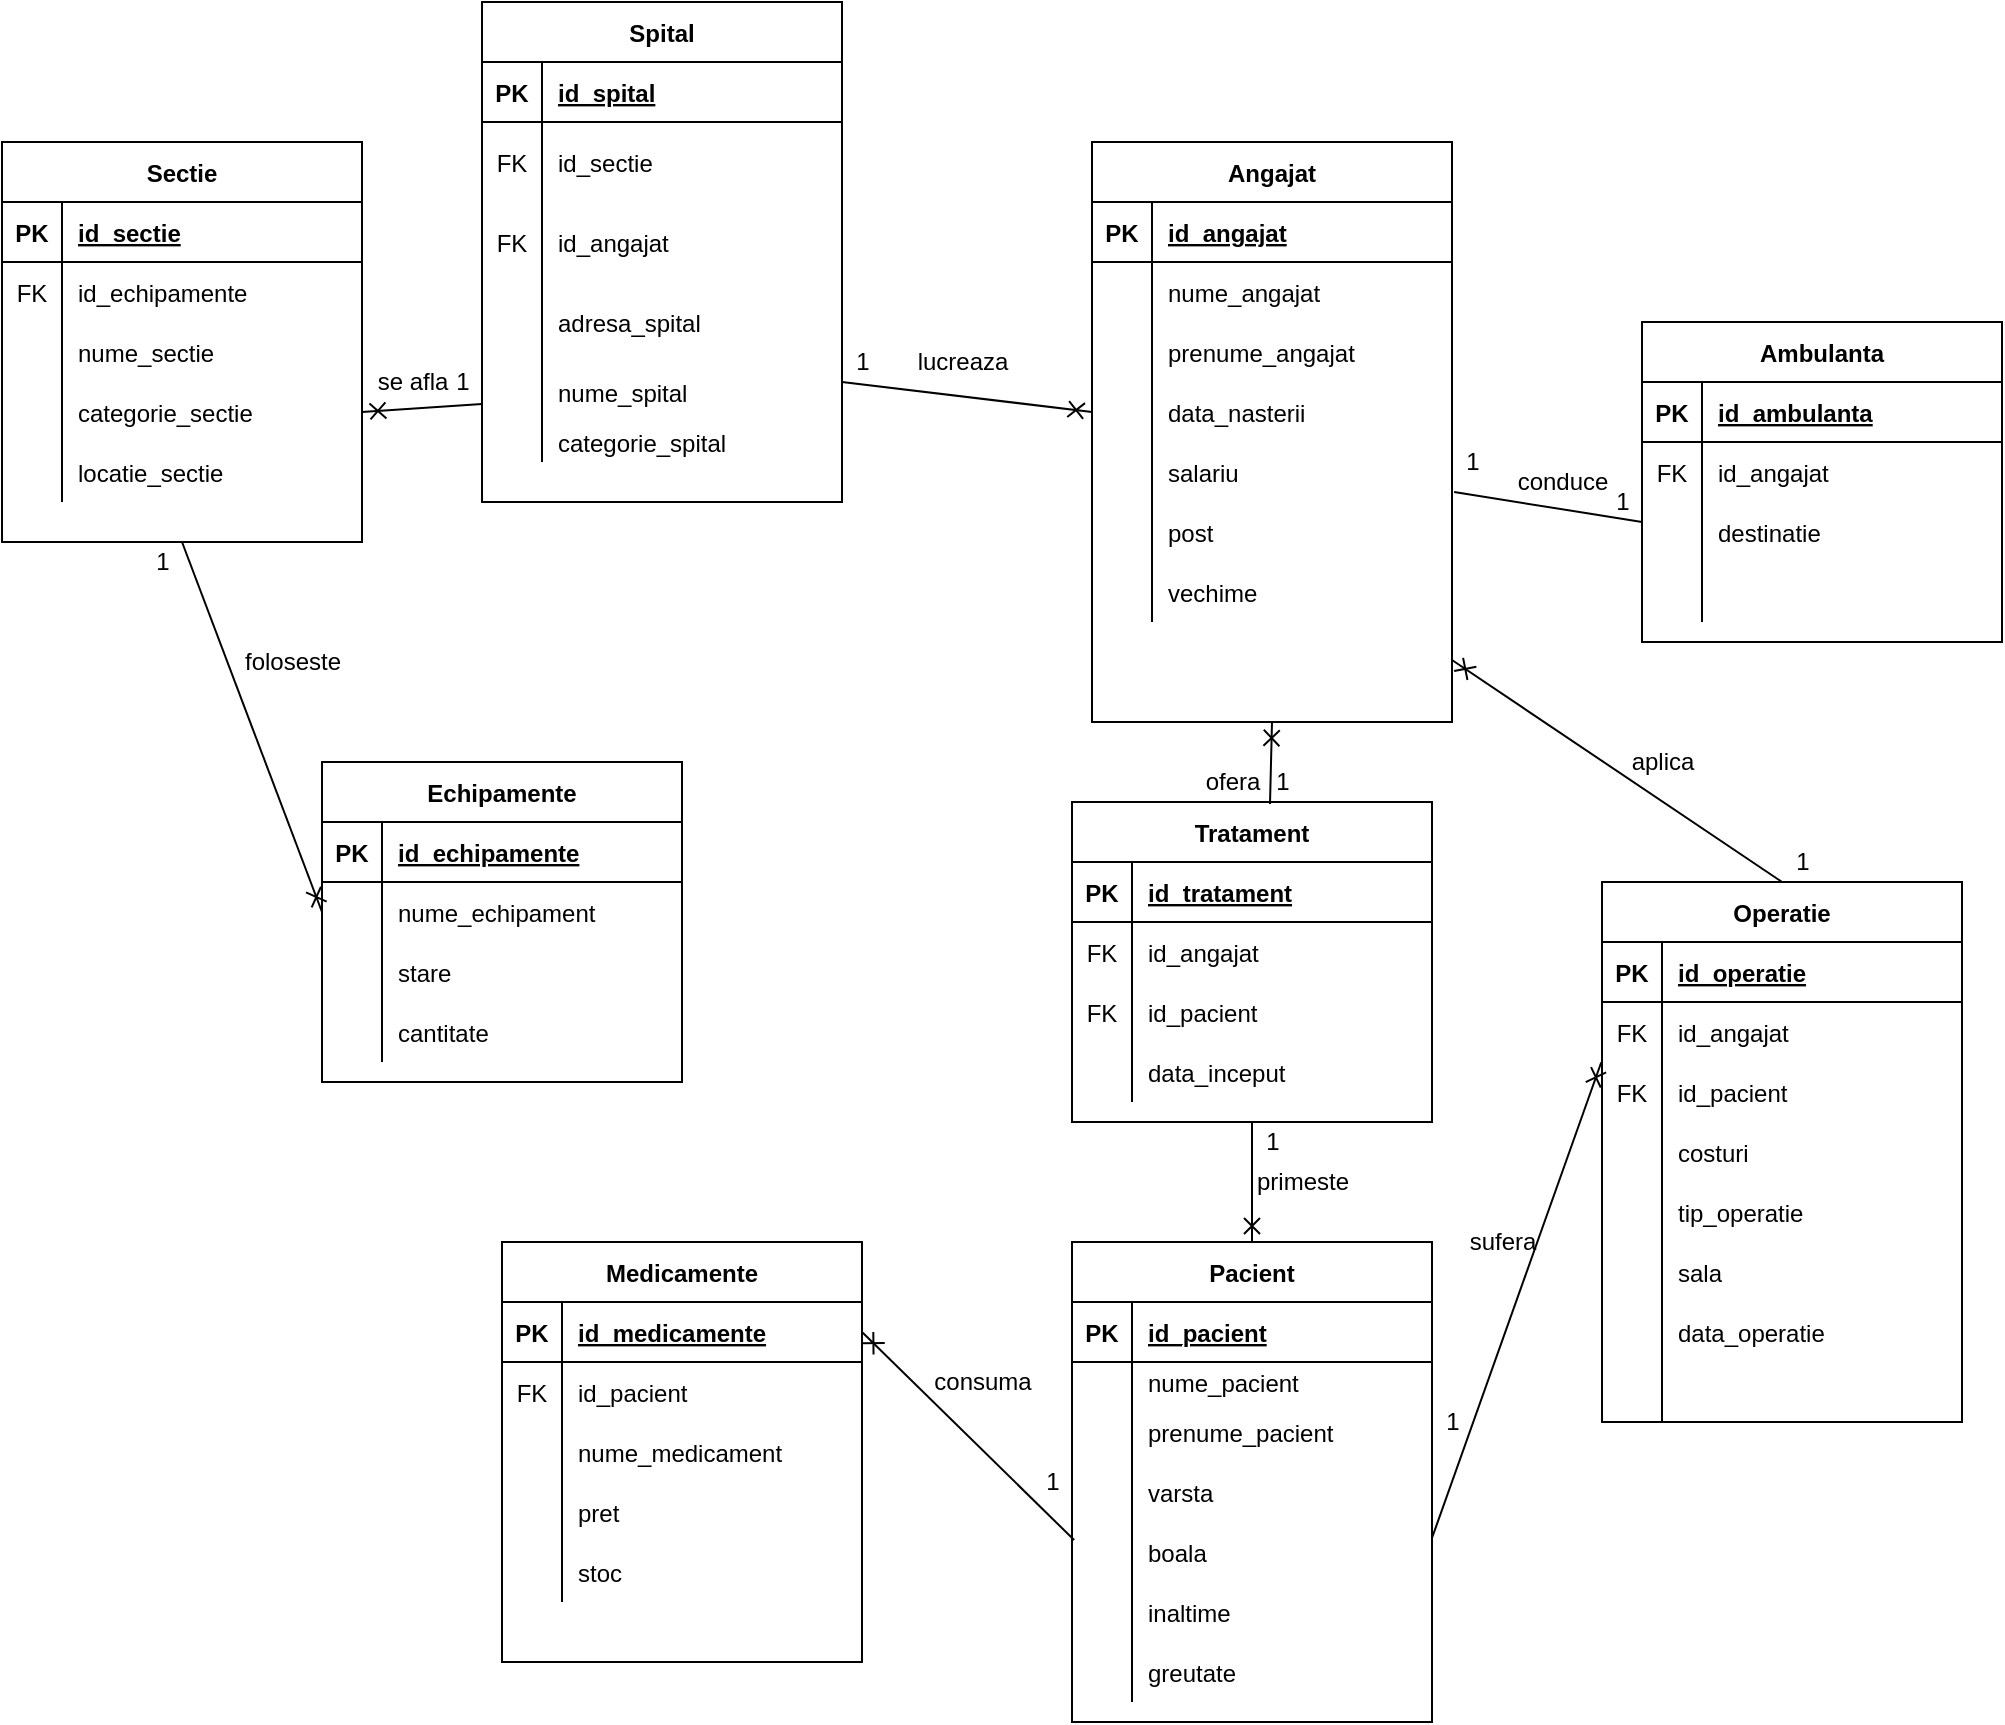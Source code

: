 <mxfile version="14.7.2" type="device"><diagram id="R2lEEEUBdFMjLlhIrx00" name="Page-1"><mxGraphModel dx="1108" dy="1824" grid="1" gridSize="10" guides="1" tooltips="1" connect="1" arrows="1" fold="1" page="1" pageScale="1" pageWidth="850" pageHeight="1100" math="0" shadow="0" extFonts="Permanent Marker^https://fonts.googleapis.com/css?family=Permanent+Marker"><root><mxCell id="0"/><mxCell id="1" parent="0"/><mxCell id="nSUg1nFWP2vBrKnxBpVW-1" value="Spital" style="shape=table;startSize=30;container=1;collapsible=1;childLayout=tableLayout;fixedRows=1;rowLines=0;fontStyle=1;align=center;resizeLast=1;" parent="1" vertex="1"><mxGeometry x="330" y="-40" width="180" height="250" as="geometry"/></mxCell><mxCell id="nSUg1nFWP2vBrKnxBpVW-2" value="" style="shape=partialRectangle;collapsible=0;dropTarget=0;pointerEvents=0;fillColor=none;top=0;left=0;bottom=1;right=0;points=[[0,0.5],[1,0.5]];portConstraint=eastwest;" parent="nSUg1nFWP2vBrKnxBpVW-1" vertex="1"><mxGeometry y="30" width="180" height="30" as="geometry"/></mxCell><mxCell id="nSUg1nFWP2vBrKnxBpVW-3" value="PK" style="shape=partialRectangle;connectable=0;fillColor=none;top=0;left=0;bottom=0;right=0;fontStyle=1;overflow=hidden;" parent="nSUg1nFWP2vBrKnxBpVW-2" vertex="1"><mxGeometry width="30" height="30" as="geometry"/></mxCell><mxCell id="nSUg1nFWP2vBrKnxBpVW-4" value="id_spital" style="shape=partialRectangle;connectable=0;fillColor=none;top=0;left=0;bottom=0;right=0;align=left;spacingLeft=6;fontStyle=5;overflow=hidden;" parent="nSUg1nFWP2vBrKnxBpVW-2" vertex="1"><mxGeometry x="30" width="150" height="30" as="geometry"/></mxCell><mxCell id="nSUg1nFWP2vBrKnxBpVW-5" value="" style="shape=partialRectangle;collapsible=0;dropTarget=0;pointerEvents=0;fillColor=none;top=0;left=0;bottom=0;right=0;points=[[0,0.5],[1,0.5]];portConstraint=eastwest;" parent="nSUg1nFWP2vBrKnxBpVW-1" vertex="1"><mxGeometry y="60" width="180" height="40" as="geometry"/></mxCell><mxCell id="nSUg1nFWP2vBrKnxBpVW-6" value="FK" style="shape=partialRectangle;connectable=0;fillColor=none;top=0;left=0;bottom=0;right=0;editable=1;overflow=hidden;" parent="nSUg1nFWP2vBrKnxBpVW-5" vertex="1"><mxGeometry width="30" height="40" as="geometry"/></mxCell><mxCell id="nSUg1nFWP2vBrKnxBpVW-7" value="id_sectie" style="shape=partialRectangle;connectable=0;fillColor=none;top=0;left=0;bottom=0;right=0;align=left;spacingLeft=6;overflow=hidden;" parent="nSUg1nFWP2vBrKnxBpVW-5" vertex="1"><mxGeometry x="30" width="150" height="40" as="geometry"/></mxCell><mxCell id="TEIBk8VK_OyZPt8eCeIy-17" value="" style="shape=partialRectangle;collapsible=0;dropTarget=0;pointerEvents=0;fillColor=none;top=0;left=0;bottom=0;right=0;points=[[0,0.5],[1,0.5]];portConstraint=eastwest;" vertex="1" parent="nSUg1nFWP2vBrKnxBpVW-1"><mxGeometry y="100" width="180" height="40" as="geometry"/></mxCell><mxCell id="TEIBk8VK_OyZPt8eCeIy-18" value="FK" style="shape=partialRectangle;connectable=0;fillColor=none;top=0;left=0;bottom=0;right=0;editable=1;overflow=hidden;" vertex="1" parent="TEIBk8VK_OyZPt8eCeIy-17"><mxGeometry width="30" height="40" as="geometry"/></mxCell><mxCell id="TEIBk8VK_OyZPt8eCeIy-19" value="id_angajat" style="shape=partialRectangle;connectable=0;fillColor=none;top=0;left=0;bottom=0;right=0;align=left;spacingLeft=6;overflow=hidden;" vertex="1" parent="TEIBk8VK_OyZPt8eCeIy-17"><mxGeometry x="30" width="150" height="40" as="geometry"/></mxCell><mxCell id="TEIBk8VK_OyZPt8eCeIy-14" value="" style="shape=partialRectangle;collapsible=0;dropTarget=0;pointerEvents=0;fillColor=none;top=0;left=0;bottom=0;right=0;points=[[0,0.5],[1,0.5]];portConstraint=eastwest;" vertex="1" parent="nSUg1nFWP2vBrKnxBpVW-1"><mxGeometry y="140" width="180" height="40" as="geometry"/></mxCell><mxCell id="TEIBk8VK_OyZPt8eCeIy-15" value="" style="shape=partialRectangle;connectable=0;fillColor=none;top=0;left=0;bottom=0;right=0;editable=1;overflow=hidden;" vertex="1" parent="TEIBk8VK_OyZPt8eCeIy-14"><mxGeometry width="30" height="40" as="geometry"/></mxCell><mxCell id="TEIBk8VK_OyZPt8eCeIy-16" value="adresa_spital" style="shape=partialRectangle;connectable=0;fillColor=none;top=0;left=0;bottom=0;right=0;align=left;spacingLeft=6;overflow=hidden;" vertex="1" parent="TEIBk8VK_OyZPt8eCeIy-14"><mxGeometry x="30" width="150" height="40" as="geometry"/></mxCell><mxCell id="nSUg1nFWP2vBrKnxBpVW-8" value="" style="shape=partialRectangle;collapsible=0;dropTarget=0;pointerEvents=0;fillColor=none;top=0;left=0;bottom=0;right=0;points=[[0,0.5],[1,0.5]];portConstraint=eastwest;" parent="nSUg1nFWP2vBrKnxBpVW-1" vertex="1"><mxGeometry y="180" width="180" height="30" as="geometry"/></mxCell><mxCell id="nSUg1nFWP2vBrKnxBpVW-9" value="" style="shape=partialRectangle;connectable=0;fillColor=none;top=0;left=0;bottom=0;right=0;editable=1;overflow=hidden;" parent="nSUg1nFWP2vBrKnxBpVW-8" vertex="1"><mxGeometry width="30" height="30" as="geometry"/></mxCell><mxCell id="nSUg1nFWP2vBrKnxBpVW-10" value="nume_spital" style="shape=partialRectangle;connectable=0;fillColor=none;top=0;left=0;bottom=0;right=0;align=left;spacingLeft=6;overflow=hidden;" parent="nSUg1nFWP2vBrKnxBpVW-8" vertex="1"><mxGeometry x="30" width="150" height="30" as="geometry"/></mxCell><mxCell id="nSUg1nFWP2vBrKnxBpVW-11" value="" style="shape=partialRectangle;collapsible=0;dropTarget=0;pointerEvents=0;fillColor=none;top=0;left=0;bottom=0;right=0;points=[[0,0.5],[1,0.5]];portConstraint=eastwest;" parent="nSUg1nFWP2vBrKnxBpVW-1" vertex="1"><mxGeometry y="210" width="180" height="20" as="geometry"/></mxCell><mxCell id="nSUg1nFWP2vBrKnxBpVW-12" value="" style="shape=partialRectangle;connectable=0;fillColor=none;top=0;left=0;bottom=0;right=0;editable=1;overflow=hidden;" parent="nSUg1nFWP2vBrKnxBpVW-11" vertex="1"><mxGeometry width="30" height="20" as="geometry"/></mxCell><mxCell id="nSUg1nFWP2vBrKnxBpVW-13" value="categorie_spital" style="shape=partialRectangle;connectable=0;fillColor=none;top=0;left=0;bottom=0;right=0;align=left;spacingLeft=6;overflow=hidden;" parent="nSUg1nFWP2vBrKnxBpVW-11" vertex="1"><mxGeometry x="30" width="150" height="20" as="geometry"/></mxCell><mxCell id="nSUg1nFWP2vBrKnxBpVW-27" value="Angajat" style="shape=table;startSize=30;container=1;collapsible=1;childLayout=tableLayout;fixedRows=1;rowLines=0;fontStyle=1;align=center;resizeLast=1;" parent="1" vertex="1"><mxGeometry x="635" y="30" width="180" height="290" as="geometry"/></mxCell><mxCell id="nSUg1nFWP2vBrKnxBpVW-28" value="" style="shape=partialRectangle;collapsible=0;dropTarget=0;pointerEvents=0;fillColor=none;top=0;left=0;bottom=1;right=0;points=[[0,0.5],[1,0.5]];portConstraint=eastwest;" parent="nSUg1nFWP2vBrKnxBpVW-27" vertex="1"><mxGeometry y="30" width="180" height="30" as="geometry"/></mxCell><mxCell id="nSUg1nFWP2vBrKnxBpVW-29" value="PK" style="shape=partialRectangle;connectable=0;fillColor=none;top=0;left=0;bottom=0;right=0;fontStyle=1;overflow=hidden;" parent="nSUg1nFWP2vBrKnxBpVW-28" vertex="1"><mxGeometry width="30" height="30" as="geometry"/></mxCell><mxCell id="nSUg1nFWP2vBrKnxBpVW-30" value="id_angajat" style="shape=partialRectangle;connectable=0;fillColor=none;top=0;left=0;bottom=0;right=0;align=left;spacingLeft=6;fontStyle=5;overflow=hidden;" parent="nSUg1nFWP2vBrKnxBpVW-28" vertex="1"><mxGeometry x="30" width="150" height="30" as="geometry"/></mxCell><mxCell id="nSUg1nFWP2vBrKnxBpVW-31" value="" style="shape=partialRectangle;collapsible=0;dropTarget=0;pointerEvents=0;fillColor=none;top=0;left=0;bottom=0;right=0;points=[[0,0.5],[1,0.5]];portConstraint=eastwest;" parent="nSUg1nFWP2vBrKnxBpVW-27" vertex="1"><mxGeometry y="60" width="180" height="30" as="geometry"/></mxCell><mxCell id="nSUg1nFWP2vBrKnxBpVW-32" value="" style="shape=partialRectangle;connectable=0;fillColor=none;top=0;left=0;bottom=0;right=0;editable=1;overflow=hidden;" parent="nSUg1nFWP2vBrKnxBpVW-31" vertex="1"><mxGeometry width="30" height="30" as="geometry"/></mxCell><mxCell id="nSUg1nFWP2vBrKnxBpVW-33" value="nume_angajat" style="shape=partialRectangle;connectable=0;fillColor=none;top=0;left=0;bottom=0;right=0;align=left;spacingLeft=6;overflow=hidden;" parent="nSUg1nFWP2vBrKnxBpVW-31" vertex="1"><mxGeometry x="30" width="150" height="30" as="geometry"/></mxCell><mxCell id="nSUg1nFWP2vBrKnxBpVW-34" value="" style="shape=partialRectangle;collapsible=0;dropTarget=0;pointerEvents=0;fillColor=none;top=0;left=0;bottom=0;right=0;points=[[0,0.5],[1,0.5]];portConstraint=eastwest;" parent="nSUg1nFWP2vBrKnxBpVW-27" vertex="1"><mxGeometry y="90" width="180" height="30" as="geometry"/></mxCell><mxCell id="nSUg1nFWP2vBrKnxBpVW-35" value="" style="shape=partialRectangle;connectable=0;fillColor=none;top=0;left=0;bottom=0;right=0;editable=1;overflow=hidden;" parent="nSUg1nFWP2vBrKnxBpVW-34" vertex="1"><mxGeometry width="30" height="30" as="geometry"/></mxCell><mxCell id="nSUg1nFWP2vBrKnxBpVW-36" value="prenume_angajat" style="shape=partialRectangle;connectable=0;fillColor=none;top=0;left=0;bottom=0;right=0;align=left;spacingLeft=6;overflow=hidden;" parent="nSUg1nFWP2vBrKnxBpVW-34" vertex="1"><mxGeometry x="30" width="150" height="30" as="geometry"/></mxCell><mxCell id="nSUg1nFWP2vBrKnxBpVW-37" value="" style="shape=partialRectangle;collapsible=0;dropTarget=0;pointerEvents=0;fillColor=none;top=0;left=0;bottom=0;right=0;points=[[0,0.5],[1,0.5]];portConstraint=eastwest;" parent="nSUg1nFWP2vBrKnxBpVW-27" vertex="1"><mxGeometry y="120" width="180" height="30" as="geometry"/></mxCell><mxCell id="nSUg1nFWP2vBrKnxBpVW-38" value="" style="shape=partialRectangle;connectable=0;fillColor=none;top=0;left=0;bottom=0;right=0;editable=1;overflow=hidden;" parent="nSUg1nFWP2vBrKnxBpVW-37" vertex="1"><mxGeometry width="30" height="30" as="geometry"/></mxCell><mxCell id="nSUg1nFWP2vBrKnxBpVW-39" value="data_nasterii" style="shape=partialRectangle;connectable=0;fillColor=none;top=0;left=0;bottom=0;right=0;align=left;spacingLeft=6;overflow=hidden;" parent="nSUg1nFWP2vBrKnxBpVW-37" vertex="1"><mxGeometry x="30" width="150" height="30" as="geometry"/></mxCell><mxCell id="nSUg1nFWP2vBrKnxBpVW-96" value="" style="shape=partialRectangle;collapsible=0;dropTarget=0;pointerEvents=0;fillColor=none;top=0;left=0;bottom=0;right=0;points=[[0,0.5],[1,0.5]];portConstraint=eastwest;" parent="nSUg1nFWP2vBrKnxBpVW-27" vertex="1"><mxGeometry y="150" width="180" height="30" as="geometry"/></mxCell><mxCell id="nSUg1nFWP2vBrKnxBpVW-97" value="" style="shape=partialRectangle;connectable=0;fillColor=none;top=0;left=0;bottom=0;right=0;editable=1;overflow=hidden;" parent="nSUg1nFWP2vBrKnxBpVW-96" vertex="1"><mxGeometry width="30" height="30" as="geometry"/></mxCell><mxCell id="nSUg1nFWP2vBrKnxBpVW-98" value="salariu" style="shape=partialRectangle;connectable=0;fillColor=none;top=0;left=0;bottom=0;right=0;align=left;spacingLeft=6;overflow=hidden;" parent="nSUg1nFWP2vBrKnxBpVW-96" vertex="1"><mxGeometry x="30" width="150" height="30" as="geometry"/></mxCell><mxCell id="nSUg1nFWP2vBrKnxBpVW-115" value="" style="shape=partialRectangle;collapsible=0;dropTarget=0;pointerEvents=0;fillColor=none;top=0;left=0;bottom=0;right=0;points=[[0,0.5],[1,0.5]];portConstraint=eastwest;" parent="nSUg1nFWP2vBrKnxBpVW-27" vertex="1"><mxGeometry y="180" width="180" height="30" as="geometry"/></mxCell><mxCell id="nSUg1nFWP2vBrKnxBpVW-116" value="" style="shape=partialRectangle;connectable=0;fillColor=none;top=0;left=0;bottom=0;right=0;editable=1;overflow=hidden;" parent="nSUg1nFWP2vBrKnxBpVW-115" vertex="1"><mxGeometry width="30" height="30" as="geometry"/></mxCell><mxCell id="nSUg1nFWP2vBrKnxBpVW-117" value="post" style="shape=partialRectangle;connectable=0;fillColor=none;top=0;left=0;bottom=0;right=0;align=left;spacingLeft=6;overflow=hidden;" parent="nSUg1nFWP2vBrKnxBpVW-115" vertex="1"><mxGeometry x="30" width="150" height="30" as="geometry"/></mxCell><mxCell id="-hgMSXy33TY49PLQUury-1" value="" style="shape=partialRectangle;collapsible=0;dropTarget=0;pointerEvents=0;fillColor=none;top=0;left=0;bottom=0;right=0;points=[[0,0.5],[1,0.5]];portConstraint=eastwest;" parent="nSUg1nFWP2vBrKnxBpVW-27" vertex="1"><mxGeometry y="210" width="180" height="30" as="geometry"/></mxCell><mxCell id="-hgMSXy33TY49PLQUury-2" value="" style="shape=partialRectangle;connectable=0;fillColor=none;top=0;left=0;bottom=0;right=0;editable=1;overflow=hidden;" parent="-hgMSXy33TY49PLQUury-1" vertex="1"><mxGeometry width="30" height="30" as="geometry"/></mxCell><mxCell id="-hgMSXy33TY49PLQUury-3" value="vechime" style="shape=partialRectangle;connectable=0;fillColor=none;top=0;left=0;bottom=0;right=0;align=left;spacingLeft=6;overflow=hidden;" parent="-hgMSXy33TY49PLQUury-1" vertex="1"><mxGeometry x="30" width="150" height="30" as="geometry"/></mxCell><mxCell id="nSUg1nFWP2vBrKnxBpVW-40" value="Pacient" style="shape=table;startSize=30;container=1;collapsible=1;childLayout=tableLayout;fixedRows=1;rowLines=0;fontStyle=1;align=center;resizeLast=1;" parent="1" vertex="1"><mxGeometry x="625" y="580" width="180" height="240" as="geometry"/></mxCell><mxCell id="nSUg1nFWP2vBrKnxBpVW-41" value="" style="shape=partialRectangle;collapsible=0;dropTarget=0;pointerEvents=0;fillColor=none;top=0;left=0;bottom=1;right=0;points=[[0,0.5],[1,0.5]];portConstraint=eastwest;" parent="nSUg1nFWP2vBrKnxBpVW-40" vertex="1"><mxGeometry y="30" width="180" height="30" as="geometry"/></mxCell><mxCell id="nSUg1nFWP2vBrKnxBpVW-42" value="PK" style="shape=partialRectangle;connectable=0;fillColor=none;top=0;left=0;bottom=0;right=0;fontStyle=1;overflow=hidden;" parent="nSUg1nFWP2vBrKnxBpVW-41" vertex="1"><mxGeometry width="30" height="30" as="geometry"/></mxCell><mxCell id="nSUg1nFWP2vBrKnxBpVW-43" value="id_pacient" style="shape=partialRectangle;connectable=0;fillColor=none;top=0;left=0;bottom=0;right=0;align=left;spacingLeft=6;fontStyle=5;overflow=hidden;" parent="nSUg1nFWP2vBrKnxBpVW-41" vertex="1"><mxGeometry x="30" width="150" height="30" as="geometry"/></mxCell><mxCell id="nSUg1nFWP2vBrKnxBpVW-44" value="" style="shape=partialRectangle;collapsible=0;dropTarget=0;pointerEvents=0;fillColor=none;top=0;left=0;bottom=0;right=0;points=[[0,0.5],[1,0.5]];portConstraint=eastwest;" parent="nSUg1nFWP2vBrKnxBpVW-40" vertex="1"><mxGeometry y="60" width="180" height="20" as="geometry"/></mxCell><mxCell id="nSUg1nFWP2vBrKnxBpVW-45" value="" style="shape=partialRectangle;connectable=0;fillColor=none;top=0;left=0;bottom=0;right=0;editable=1;overflow=hidden;" parent="nSUg1nFWP2vBrKnxBpVW-44" vertex="1"><mxGeometry width="30" height="20" as="geometry"/></mxCell><mxCell id="nSUg1nFWP2vBrKnxBpVW-46" value="nume_pacient" style="shape=partialRectangle;connectable=0;fillColor=none;top=0;left=0;bottom=0;right=0;align=left;spacingLeft=6;overflow=hidden;" parent="nSUg1nFWP2vBrKnxBpVW-44" vertex="1"><mxGeometry x="30" width="150" height="20" as="geometry"/></mxCell><mxCell id="nSUg1nFWP2vBrKnxBpVW-47" value="" style="shape=partialRectangle;collapsible=0;dropTarget=0;pointerEvents=0;fillColor=none;top=0;left=0;bottom=0;right=0;points=[[0,0.5],[1,0.5]];portConstraint=eastwest;" parent="nSUg1nFWP2vBrKnxBpVW-40" vertex="1"><mxGeometry y="80" width="180" height="30" as="geometry"/></mxCell><mxCell id="nSUg1nFWP2vBrKnxBpVW-48" value="" style="shape=partialRectangle;connectable=0;fillColor=none;top=0;left=0;bottom=0;right=0;editable=1;overflow=hidden;" parent="nSUg1nFWP2vBrKnxBpVW-47" vertex="1"><mxGeometry width="30" height="30" as="geometry"/></mxCell><mxCell id="nSUg1nFWP2vBrKnxBpVW-49" value="prenume_pacient" style="shape=partialRectangle;connectable=0;fillColor=none;top=0;left=0;bottom=0;right=0;align=left;spacingLeft=6;overflow=hidden;" parent="nSUg1nFWP2vBrKnxBpVW-47" vertex="1"><mxGeometry x="30" width="150" height="30" as="geometry"/></mxCell><mxCell id="nSUg1nFWP2vBrKnxBpVW-50" value="" style="shape=partialRectangle;collapsible=0;dropTarget=0;pointerEvents=0;fillColor=none;top=0;left=0;bottom=0;right=0;points=[[0,0.5],[1,0.5]];portConstraint=eastwest;" parent="nSUg1nFWP2vBrKnxBpVW-40" vertex="1"><mxGeometry y="110" width="180" height="30" as="geometry"/></mxCell><mxCell id="nSUg1nFWP2vBrKnxBpVW-51" value="" style="shape=partialRectangle;connectable=0;fillColor=none;top=0;left=0;bottom=0;right=0;editable=1;overflow=hidden;" parent="nSUg1nFWP2vBrKnxBpVW-50" vertex="1"><mxGeometry width="30" height="30" as="geometry"/></mxCell><mxCell id="nSUg1nFWP2vBrKnxBpVW-52" value="varsta" style="shape=partialRectangle;connectable=0;fillColor=none;top=0;left=0;bottom=0;right=0;align=left;spacingLeft=6;overflow=hidden;" parent="nSUg1nFWP2vBrKnxBpVW-50" vertex="1"><mxGeometry x="30" width="150" height="30" as="geometry"/></mxCell><mxCell id="nSUg1nFWP2vBrKnxBpVW-99" value="" style="shape=partialRectangle;collapsible=0;dropTarget=0;pointerEvents=0;fillColor=none;top=0;left=0;bottom=0;right=0;points=[[0,0.5],[1,0.5]];portConstraint=eastwest;" parent="nSUg1nFWP2vBrKnxBpVW-40" vertex="1"><mxGeometry y="140" width="180" height="30" as="geometry"/></mxCell><mxCell id="nSUg1nFWP2vBrKnxBpVW-100" value="" style="shape=partialRectangle;connectable=0;fillColor=none;top=0;left=0;bottom=0;right=0;editable=1;overflow=hidden;" parent="nSUg1nFWP2vBrKnxBpVW-99" vertex="1"><mxGeometry width="30" height="30" as="geometry"/></mxCell><mxCell id="nSUg1nFWP2vBrKnxBpVW-101" value="boala" style="shape=partialRectangle;connectable=0;fillColor=none;top=0;left=0;bottom=0;right=0;align=left;spacingLeft=6;overflow=hidden;" parent="nSUg1nFWP2vBrKnxBpVW-99" vertex="1"><mxGeometry x="30" width="150" height="30" as="geometry"/></mxCell><mxCell id="nSUg1nFWP2vBrKnxBpVW-118" value="" style="shape=partialRectangle;collapsible=0;dropTarget=0;pointerEvents=0;fillColor=none;top=0;left=0;bottom=0;right=0;points=[[0,0.5],[1,0.5]];portConstraint=eastwest;" parent="nSUg1nFWP2vBrKnxBpVW-40" vertex="1"><mxGeometry y="170" width="180" height="30" as="geometry"/></mxCell><mxCell id="nSUg1nFWP2vBrKnxBpVW-119" value="" style="shape=partialRectangle;connectable=0;fillColor=none;top=0;left=0;bottom=0;right=0;editable=1;overflow=hidden;" parent="nSUg1nFWP2vBrKnxBpVW-118" vertex="1"><mxGeometry width="30" height="30" as="geometry"/></mxCell><mxCell id="nSUg1nFWP2vBrKnxBpVW-120" value="inaltime" style="shape=partialRectangle;connectable=0;fillColor=none;top=0;left=0;bottom=0;right=0;align=left;spacingLeft=6;overflow=hidden;" parent="nSUg1nFWP2vBrKnxBpVW-118" vertex="1"><mxGeometry x="30" width="150" height="30" as="geometry"/></mxCell><mxCell id="nSUg1nFWP2vBrKnxBpVW-121" value="" style="shape=partialRectangle;collapsible=0;dropTarget=0;pointerEvents=0;fillColor=none;top=0;left=0;bottom=0;right=0;points=[[0,0.5],[1,0.5]];portConstraint=eastwest;" parent="nSUg1nFWP2vBrKnxBpVW-40" vertex="1"><mxGeometry y="200" width="180" height="30" as="geometry"/></mxCell><mxCell id="nSUg1nFWP2vBrKnxBpVW-122" value="" style="shape=partialRectangle;connectable=0;fillColor=none;top=0;left=0;bottom=0;right=0;editable=1;overflow=hidden;" parent="nSUg1nFWP2vBrKnxBpVW-121" vertex="1"><mxGeometry width="30" height="30" as="geometry"/></mxCell><mxCell id="nSUg1nFWP2vBrKnxBpVW-123" value="greutate" style="shape=partialRectangle;connectable=0;fillColor=none;top=0;left=0;bottom=0;right=0;align=left;spacingLeft=6;overflow=hidden;" parent="nSUg1nFWP2vBrKnxBpVW-121" vertex="1"><mxGeometry x="30" width="150" height="30" as="geometry"/></mxCell><mxCell id="nSUg1nFWP2vBrKnxBpVW-79" value="Sectie" style="shape=table;startSize=30;container=1;collapsible=1;childLayout=tableLayout;fixedRows=1;rowLines=0;fontStyle=1;align=center;resizeLast=1;" parent="1" vertex="1"><mxGeometry x="90" y="30" width="180" height="200" as="geometry"/></mxCell><mxCell id="nSUg1nFWP2vBrKnxBpVW-80" value="" style="shape=partialRectangle;collapsible=0;dropTarget=0;pointerEvents=0;fillColor=none;top=0;left=0;bottom=1;right=0;points=[[0,0.5],[1,0.5]];portConstraint=eastwest;" parent="nSUg1nFWP2vBrKnxBpVW-79" vertex="1"><mxGeometry y="30" width="180" height="30" as="geometry"/></mxCell><mxCell id="nSUg1nFWP2vBrKnxBpVW-81" value="PK" style="shape=partialRectangle;connectable=0;fillColor=none;top=0;left=0;bottom=0;right=0;fontStyle=1;overflow=hidden;" parent="nSUg1nFWP2vBrKnxBpVW-80" vertex="1"><mxGeometry width="30" height="30" as="geometry"/></mxCell><mxCell id="nSUg1nFWP2vBrKnxBpVW-82" value="id_sectie" style="shape=partialRectangle;connectable=0;fillColor=none;top=0;left=0;bottom=0;right=0;align=left;spacingLeft=6;fontStyle=5;overflow=hidden;" parent="nSUg1nFWP2vBrKnxBpVW-80" vertex="1"><mxGeometry x="30" width="150" height="30" as="geometry"/></mxCell><mxCell id="nSUg1nFWP2vBrKnxBpVW-83" value="" style="shape=partialRectangle;collapsible=0;dropTarget=0;pointerEvents=0;fillColor=none;top=0;left=0;bottom=0;right=0;points=[[0,0.5],[1,0.5]];portConstraint=eastwest;" parent="nSUg1nFWP2vBrKnxBpVW-79" vertex="1"><mxGeometry y="60" width="180" height="30" as="geometry"/></mxCell><mxCell id="nSUg1nFWP2vBrKnxBpVW-84" value="FK" style="shape=partialRectangle;connectable=0;fillColor=none;top=0;left=0;bottom=0;right=0;editable=1;overflow=hidden;" parent="nSUg1nFWP2vBrKnxBpVW-83" vertex="1"><mxGeometry width="30" height="30" as="geometry"/></mxCell><mxCell id="nSUg1nFWP2vBrKnxBpVW-85" value="id_echipamente" style="shape=partialRectangle;connectable=0;fillColor=none;top=0;left=0;bottom=0;right=0;align=left;spacingLeft=6;overflow=hidden;" parent="nSUg1nFWP2vBrKnxBpVW-83" vertex="1"><mxGeometry x="30" width="150" height="30" as="geometry"/></mxCell><mxCell id="TEIBk8VK_OyZPt8eCeIy-28" value="" style="shape=partialRectangle;collapsible=0;dropTarget=0;pointerEvents=0;fillColor=none;top=0;left=0;bottom=0;right=0;points=[[0,0.5],[1,0.5]];portConstraint=eastwest;" vertex="1" parent="nSUg1nFWP2vBrKnxBpVW-79"><mxGeometry y="90" width="180" height="30" as="geometry"/></mxCell><mxCell id="TEIBk8VK_OyZPt8eCeIy-29" value="" style="shape=partialRectangle;connectable=0;fillColor=none;top=0;left=0;bottom=0;right=0;editable=1;overflow=hidden;" vertex="1" parent="TEIBk8VK_OyZPt8eCeIy-28"><mxGeometry width="30" height="30" as="geometry"/></mxCell><mxCell id="TEIBk8VK_OyZPt8eCeIy-30" value="nume_sectie" style="shape=partialRectangle;connectable=0;fillColor=none;top=0;left=0;bottom=0;right=0;align=left;spacingLeft=6;overflow=hidden;" vertex="1" parent="TEIBk8VK_OyZPt8eCeIy-28"><mxGeometry x="30" width="150" height="30" as="geometry"/></mxCell><mxCell id="nSUg1nFWP2vBrKnxBpVW-86" value="" style="shape=partialRectangle;collapsible=0;dropTarget=0;pointerEvents=0;fillColor=none;top=0;left=0;bottom=0;right=0;points=[[0,0.5],[1,0.5]];portConstraint=eastwest;" parent="nSUg1nFWP2vBrKnxBpVW-79" vertex="1"><mxGeometry y="120" width="180" height="30" as="geometry"/></mxCell><mxCell id="nSUg1nFWP2vBrKnxBpVW-87" value="" style="shape=partialRectangle;connectable=0;fillColor=none;top=0;left=0;bottom=0;right=0;editable=1;overflow=hidden;" parent="nSUg1nFWP2vBrKnxBpVW-86" vertex="1"><mxGeometry width="30" height="30" as="geometry"/></mxCell><mxCell id="nSUg1nFWP2vBrKnxBpVW-88" value="categorie_sectie" style="shape=partialRectangle;connectable=0;fillColor=none;top=0;left=0;bottom=0;right=0;align=left;spacingLeft=6;overflow=hidden;" parent="nSUg1nFWP2vBrKnxBpVW-86" vertex="1"><mxGeometry x="30" width="150" height="30" as="geometry"/></mxCell><mxCell id="nSUg1nFWP2vBrKnxBpVW-89" value="" style="shape=partialRectangle;collapsible=0;dropTarget=0;pointerEvents=0;fillColor=none;top=0;left=0;bottom=0;right=0;points=[[0,0.5],[1,0.5]];portConstraint=eastwest;" parent="nSUg1nFWP2vBrKnxBpVW-79" vertex="1"><mxGeometry y="150" width="180" height="30" as="geometry"/></mxCell><mxCell id="nSUg1nFWP2vBrKnxBpVW-90" value="" style="shape=partialRectangle;connectable=0;fillColor=none;top=0;left=0;bottom=0;right=0;editable=1;overflow=hidden;" parent="nSUg1nFWP2vBrKnxBpVW-89" vertex="1"><mxGeometry width="30" height="30" as="geometry"/></mxCell><mxCell id="nSUg1nFWP2vBrKnxBpVW-91" value="locatie_sectie" style="shape=partialRectangle;connectable=0;fillColor=none;top=0;left=0;bottom=0;right=0;align=left;spacingLeft=6;overflow=hidden;" parent="nSUg1nFWP2vBrKnxBpVW-89" vertex="1"><mxGeometry x="30" width="150" height="30" as="geometry"/></mxCell><mxCell id="nSUg1nFWP2vBrKnxBpVW-102" value="Medicamente" style="shape=table;startSize=30;container=1;collapsible=1;childLayout=tableLayout;fixedRows=1;rowLines=0;fontStyle=1;align=center;resizeLast=1;" parent="1" vertex="1"><mxGeometry x="340" y="580" width="180" height="210" as="geometry"/></mxCell><mxCell id="nSUg1nFWP2vBrKnxBpVW-103" value="" style="shape=partialRectangle;collapsible=0;dropTarget=0;pointerEvents=0;fillColor=none;top=0;left=0;bottom=1;right=0;points=[[0,0.5],[1,0.5]];portConstraint=eastwest;" parent="nSUg1nFWP2vBrKnxBpVW-102" vertex="1"><mxGeometry y="30" width="180" height="30" as="geometry"/></mxCell><mxCell id="nSUg1nFWP2vBrKnxBpVW-104" value="PK" style="shape=partialRectangle;connectable=0;fillColor=none;top=0;left=0;bottom=0;right=0;fontStyle=1;overflow=hidden;" parent="nSUg1nFWP2vBrKnxBpVW-103" vertex="1"><mxGeometry width="30" height="30" as="geometry"/></mxCell><mxCell id="nSUg1nFWP2vBrKnxBpVW-105" value="id_medicamente" style="shape=partialRectangle;connectable=0;fillColor=none;top=0;left=0;bottom=0;right=0;align=left;spacingLeft=6;fontStyle=5;overflow=hidden;" parent="nSUg1nFWP2vBrKnxBpVW-103" vertex="1"><mxGeometry x="30" width="150" height="30" as="geometry"/></mxCell><mxCell id="nSUg1nFWP2vBrKnxBpVW-106" value="" style="shape=partialRectangle;collapsible=0;dropTarget=0;pointerEvents=0;fillColor=none;top=0;left=0;bottom=0;right=0;points=[[0,0.5],[1,0.5]];portConstraint=eastwest;" parent="nSUg1nFWP2vBrKnxBpVW-102" vertex="1"><mxGeometry y="60" width="180" height="30" as="geometry"/></mxCell><mxCell id="nSUg1nFWP2vBrKnxBpVW-107" value="FK" style="shape=partialRectangle;connectable=0;fillColor=none;top=0;left=0;bottom=0;right=0;editable=1;overflow=hidden;" parent="nSUg1nFWP2vBrKnxBpVW-106" vertex="1"><mxGeometry width="30" height="30" as="geometry"/></mxCell><mxCell id="nSUg1nFWP2vBrKnxBpVW-108" value="id_pacient" style="shape=partialRectangle;connectable=0;fillColor=none;top=0;left=0;bottom=0;right=0;align=left;spacingLeft=6;overflow=hidden;" parent="nSUg1nFWP2vBrKnxBpVW-106" vertex="1"><mxGeometry x="30" width="150" height="30" as="geometry"/></mxCell><mxCell id="nSUg1nFWP2vBrKnxBpVW-109" value="" style="shape=partialRectangle;collapsible=0;dropTarget=0;pointerEvents=0;fillColor=none;top=0;left=0;bottom=0;right=0;points=[[0,0.5],[1,0.5]];portConstraint=eastwest;" parent="nSUg1nFWP2vBrKnxBpVW-102" vertex="1"><mxGeometry y="90" width="180" height="30" as="geometry"/></mxCell><mxCell id="nSUg1nFWP2vBrKnxBpVW-110" value="" style="shape=partialRectangle;connectable=0;fillColor=none;top=0;left=0;bottom=0;right=0;editable=1;overflow=hidden;" parent="nSUg1nFWP2vBrKnxBpVW-109" vertex="1"><mxGeometry width="30" height="30" as="geometry"/></mxCell><mxCell id="nSUg1nFWP2vBrKnxBpVW-111" value="nume_medicament" style="shape=partialRectangle;connectable=0;fillColor=none;top=0;left=0;bottom=0;right=0;align=left;spacingLeft=6;overflow=hidden;" parent="nSUg1nFWP2vBrKnxBpVW-109" vertex="1"><mxGeometry x="30" width="150" height="30" as="geometry"/></mxCell><mxCell id="nSUg1nFWP2vBrKnxBpVW-112" value="" style="shape=partialRectangle;collapsible=0;dropTarget=0;pointerEvents=0;fillColor=none;top=0;left=0;bottom=0;right=0;points=[[0,0.5],[1,0.5]];portConstraint=eastwest;" parent="nSUg1nFWP2vBrKnxBpVW-102" vertex="1"><mxGeometry y="120" width="180" height="30" as="geometry"/></mxCell><mxCell id="nSUg1nFWP2vBrKnxBpVW-113" value="" style="shape=partialRectangle;connectable=0;fillColor=none;top=0;left=0;bottom=0;right=0;editable=1;overflow=hidden;" parent="nSUg1nFWP2vBrKnxBpVW-112" vertex="1"><mxGeometry width="30" height="30" as="geometry"/></mxCell><mxCell id="nSUg1nFWP2vBrKnxBpVW-114" value="pret" style="shape=partialRectangle;connectable=0;fillColor=none;top=0;left=0;bottom=0;right=0;align=left;spacingLeft=6;overflow=hidden;" parent="nSUg1nFWP2vBrKnxBpVW-112" vertex="1"><mxGeometry x="30" width="150" height="30" as="geometry"/></mxCell><mxCell id="TEIBk8VK_OyZPt8eCeIy-23" value="" style="shape=partialRectangle;collapsible=0;dropTarget=0;pointerEvents=0;fillColor=none;top=0;left=0;bottom=0;right=0;points=[[0,0.5],[1,0.5]];portConstraint=eastwest;" vertex="1" parent="nSUg1nFWP2vBrKnxBpVW-102"><mxGeometry y="150" width="180" height="30" as="geometry"/></mxCell><mxCell id="TEIBk8VK_OyZPt8eCeIy-24" value="" style="shape=partialRectangle;connectable=0;fillColor=none;top=0;left=0;bottom=0;right=0;editable=1;overflow=hidden;" vertex="1" parent="TEIBk8VK_OyZPt8eCeIy-23"><mxGeometry width="30" height="30" as="geometry"/></mxCell><mxCell id="TEIBk8VK_OyZPt8eCeIy-25" value="stoc" style="shape=partialRectangle;connectable=0;fillColor=none;top=0;left=0;bottom=0;right=0;align=left;spacingLeft=6;overflow=hidden;" vertex="1" parent="TEIBk8VK_OyZPt8eCeIy-23"><mxGeometry x="30" width="150" height="30" as="geometry"/></mxCell><mxCell id="nSUg1nFWP2vBrKnxBpVW-124" value="Echipamente" style="shape=table;startSize=30;container=1;collapsible=1;childLayout=tableLayout;fixedRows=1;rowLines=0;fontStyle=1;align=center;resizeLast=1;" parent="1" vertex="1"><mxGeometry x="250" y="340" width="180" height="160" as="geometry"/></mxCell><mxCell id="nSUg1nFWP2vBrKnxBpVW-125" value="" style="shape=partialRectangle;collapsible=0;dropTarget=0;pointerEvents=0;fillColor=none;top=0;left=0;bottom=1;right=0;points=[[0,0.5],[1,0.5]];portConstraint=eastwest;" parent="nSUg1nFWP2vBrKnxBpVW-124" vertex="1"><mxGeometry y="30" width="180" height="30" as="geometry"/></mxCell><mxCell id="nSUg1nFWP2vBrKnxBpVW-126" value="PK" style="shape=partialRectangle;connectable=0;fillColor=none;top=0;left=0;bottom=0;right=0;fontStyle=1;overflow=hidden;" parent="nSUg1nFWP2vBrKnxBpVW-125" vertex="1"><mxGeometry width="30" height="30" as="geometry"/></mxCell><mxCell id="nSUg1nFWP2vBrKnxBpVW-127" value="id_echipamente" style="shape=partialRectangle;connectable=0;fillColor=none;top=0;left=0;bottom=0;right=0;align=left;spacingLeft=6;fontStyle=5;overflow=hidden;" parent="nSUg1nFWP2vBrKnxBpVW-125" vertex="1"><mxGeometry x="30" width="150" height="30" as="geometry"/></mxCell><mxCell id="nSUg1nFWP2vBrKnxBpVW-128" value="" style="shape=partialRectangle;collapsible=0;dropTarget=0;pointerEvents=0;fillColor=none;top=0;left=0;bottom=0;right=0;points=[[0,0.5],[1,0.5]];portConstraint=eastwest;" parent="nSUg1nFWP2vBrKnxBpVW-124" vertex="1"><mxGeometry y="60" width="180" height="30" as="geometry"/></mxCell><mxCell id="nSUg1nFWP2vBrKnxBpVW-129" value="" style="shape=partialRectangle;connectable=0;fillColor=none;top=0;left=0;bottom=0;right=0;editable=1;overflow=hidden;" parent="nSUg1nFWP2vBrKnxBpVW-128" vertex="1"><mxGeometry width="30" height="30" as="geometry"/></mxCell><mxCell id="nSUg1nFWP2vBrKnxBpVW-130" value="nume_echipament" style="shape=partialRectangle;connectable=0;fillColor=none;top=0;left=0;bottom=0;right=0;align=left;spacingLeft=6;overflow=hidden;" parent="nSUg1nFWP2vBrKnxBpVW-128" vertex="1"><mxGeometry x="30" width="150" height="30" as="geometry"/></mxCell><mxCell id="nSUg1nFWP2vBrKnxBpVW-131" value="" style="shape=partialRectangle;collapsible=0;dropTarget=0;pointerEvents=0;fillColor=none;top=0;left=0;bottom=0;right=0;points=[[0,0.5],[1,0.5]];portConstraint=eastwest;" parent="nSUg1nFWP2vBrKnxBpVW-124" vertex="1"><mxGeometry y="90" width="180" height="30" as="geometry"/></mxCell><mxCell id="nSUg1nFWP2vBrKnxBpVW-132" value="" style="shape=partialRectangle;connectable=0;fillColor=none;top=0;left=0;bottom=0;right=0;editable=1;overflow=hidden;" parent="nSUg1nFWP2vBrKnxBpVW-131" vertex="1"><mxGeometry width="30" height="30" as="geometry"/></mxCell><mxCell id="nSUg1nFWP2vBrKnxBpVW-133" value="stare" style="shape=partialRectangle;connectable=0;fillColor=none;top=0;left=0;bottom=0;right=0;align=left;spacingLeft=6;overflow=hidden;" parent="nSUg1nFWP2vBrKnxBpVW-131" vertex="1"><mxGeometry x="30" width="150" height="30" as="geometry"/></mxCell><mxCell id="nSUg1nFWP2vBrKnxBpVW-134" value="" style="shape=partialRectangle;collapsible=0;dropTarget=0;pointerEvents=0;fillColor=none;top=0;left=0;bottom=0;right=0;points=[[0,0.5],[1,0.5]];portConstraint=eastwest;" parent="nSUg1nFWP2vBrKnxBpVW-124" vertex="1"><mxGeometry y="120" width="180" height="30" as="geometry"/></mxCell><mxCell id="nSUg1nFWP2vBrKnxBpVW-135" value="" style="shape=partialRectangle;connectable=0;fillColor=none;top=0;left=0;bottom=0;right=0;editable=1;overflow=hidden;" parent="nSUg1nFWP2vBrKnxBpVW-134" vertex="1"><mxGeometry width="30" height="30" as="geometry"/></mxCell><mxCell id="nSUg1nFWP2vBrKnxBpVW-136" value="cantitate" style="shape=partialRectangle;connectable=0;fillColor=none;top=0;left=0;bottom=0;right=0;align=left;spacingLeft=6;overflow=hidden;" parent="nSUg1nFWP2vBrKnxBpVW-134" vertex="1"><mxGeometry x="30" width="150" height="30" as="geometry"/></mxCell><mxCell id="nSUg1nFWP2vBrKnxBpVW-137" value="Operatie" style="shape=table;startSize=30;container=1;collapsible=1;childLayout=tableLayout;fixedRows=1;rowLines=0;fontStyle=1;align=center;resizeLast=1;" parent="1" vertex="1"><mxGeometry x="890" y="400" width="180" height="270" as="geometry"/></mxCell><mxCell id="nSUg1nFWP2vBrKnxBpVW-138" value="" style="shape=partialRectangle;collapsible=0;dropTarget=0;pointerEvents=0;fillColor=none;top=0;left=0;bottom=1;right=0;points=[[0,0.5],[1,0.5]];portConstraint=eastwest;" parent="nSUg1nFWP2vBrKnxBpVW-137" vertex="1"><mxGeometry y="30" width="180" height="30" as="geometry"/></mxCell><mxCell id="nSUg1nFWP2vBrKnxBpVW-139" value="PK" style="shape=partialRectangle;connectable=0;fillColor=none;top=0;left=0;bottom=0;right=0;fontStyle=1;overflow=hidden;" parent="nSUg1nFWP2vBrKnxBpVW-138" vertex="1"><mxGeometry width="30" height="30" as="geometry"/></mxCell><mxCell id="nSUg1nFWP2vBrKnxBpVW-140" value="id_operatie" style="shape=partialRectangle;connectable=0;fillColor=none;top=0;left=0;bottom=0;right=0;align=left;spacingLeft=6;fontStyle=5;overflow=hidden;" parent="nSUg1nFWP2vBrKnxBpVW-138" vertex="1"><mxGeometry x="30" width="150" height="30" as="geometry"/></mxCell><mxCell id="nSUg1nFWP2vBrKnxBpVW-141" value="" style="shape=partialRectangle;collapsible=0;dropTarget=0;pointerEvents=0;fillColor=none;top=0;left=0;bottom=0;right=0;points=[[0,0.5],[1,0.5]];portConstraint=eastwest;" parent="nSUg1nFWP2vBrKnxBpVW-137" vertex="1"><mxGeometry y="60" width="180" height="30" as="geometry"/></mxCell><mxCell id="nSUg1nFWP2vBrKnxBpVW-142" value="FK" style="shape=partialRectangle;connectable=0;fillColor=none;top=0;left=0;bottom=0;right=0;editable=1;overflow=hidden;" parent="nSUg1nFWP2vBrKnxBpVW-141" vertex="1"><mxGeometry width="30" height="30" as="geometry"/></mxCell><mxCell id="nSUg1nFWP2vBrKnxBpVW-143" value="id_angajat" style="shape=partialRectangle;connectable=0;fillColor=none;top=0;left=0;bottom=0;right=0;align=left;spacingLeft=6;overflow=hidden;" parent="nSUg1nFWP2vBrKnxBpVW-141" vertex="1"><mxGeometry x="30" width="150" height="30" as="geometry"/></mxCell><mxCell id="nSUg1nFWP2vBrKnxBpVW-144" value="" style="shape=partialRectangle;collapsible=0;dropTarget=0;pointerEvents=0;fillColor=none;top=0;left=0;bottom=0;right=0;points=[[0,0.5],[1,0.5]];portConstraint=eastwest;" parent="nSUg1nFWP2vBrKnxBpVW-137" vertex="1"><mxGeometry y="90" width="180" height="30" as="geometry"/></mxCell><mxCell id="nSUg1nFWP2vBrKnxBpVW-145" value="FK" style="shape=partialRectangle;connectable=0;fillColor=none;top=0;left=0;bottom=0;right=0;editable=1;overflow=hidden;" parent="nSUg1nFWP2vBrKnxBpVW-144" vertex="1"><mxGeometry width="30" height="30" as="geometry"/></mxCell><mxCell id="nSUg1nFWP2vBrKnxBpVW-146" value="id_pacient" style="shape=partialRectangle;connectable=0;fillColor=none;top=0;left=0;bottom=0;right=0;align=left;spacingLeft=6;overflow=hidden;" parent="nSUg1nFWP2vBrKnxBpVW-144" vertex="1"><mxGeometry x="30" width="150" height="30" as="geometry"/></mxCell><mxCell id="TEIBk8VK_OyZPt8eCeIy-4" value="" style="shape=partialRectangle;collapsible=0;dropTarget=0;pointerEvents=0;fillColor=none;top=0;left=0;bottom=0;right=0;points=[[0,0.5],[1,0.5]];portConstraint=eastwest;" vertex="1" parent="nSUg1nFWP2vBrKnxBpVW-137"><mxGeometry y="120" width="180" height="30" as="geometry"/></mxCell><mxCell id="TEIBk8VK_OyZPt8eCeIy-5" value="" style="shape=partialRectangle;connectable=0;fillColor=none;top=0;left=0;bottom=0;right=0;editable=1;overflow=hidden;" vertex="1" parent="TEIBk8VK_OyZPt8eCeIy-4"><mxGeometry width="30" height="30" as="geometry"/></mxCell><mxCell id="TEIBk8VK_OyZPt8eCeIy-6" value="costuri" style="shape=partialRectangle;connectable=0;fillColor=none;top=0;left=0;bottom=0;right=0;align=left;spacingLeft=6;overflow=hidden;" vertex="1" parent="TEIBk8VK_OyZPt8eCeIy-4"><mxGeometry x="30" width="150" height="30" as="geometry"/></mxCell><mxCell id="jOd0Wym7gSJ0vVXp-t9x-1" value="" style="shape=partialRectangle;collapsible=0;dropTarget=0;pointerEvents=0;fillColor=none;top=0;left=0;bottom=0;right=0;points=[[0,0.5],[1,0.5]];portConstraint=eastwest;" parent="nSUg1nFWP2vBrKnxBpVW-137" vertex="1"><mxGeometry y="150" width="180" height="30" as="geometry"/></mxCell><mxCell id="jOd0Wym7gSJ0vVXp-t9x-2" value="" style="shape=partialRectangle;connectable=0;fillColor=none;top=0;left=0;bottom=0;right=0;editable=1;overflow=hidden;" parent="jOd0Wym7gSJ0vVXp-t9x-1" vertex="1"><mxGeometry width="30" height="30" as="geometry"/></mxCell><mxCell id="jOd0Wym7gSJ0vVXp-t9x-3" value="tip_operatie" style="shape=partialRectangle;connectable=0;fillColor=none;top=0;left=0;bottom=0;right=0;align=left;spacingLeft=6;overflow=hidden;" parent="jOd0Wym7gSJ0vVXp-t9x-1" vertex="1"><mxGeometry x="30" width="150" height="30" as="geometry"/></mxCell><mxCell id="nSUg1nFWP2vBrKnxBpVW-147" value="" style="shape=partialRectangle;collapsible=0;dropTarget=0;pointerEvents=0;fillColor=none;top=0;left=0;bottom=0;right=0;points=[[0,0.5],[1,0.5]];portConstraint=eastwest;" parent="nSUg1nFWP2vBrKnxBpVW-137" vertex="1"><mxGeometry y="180" width="180" height="30" as="geometry"/></mxCell><mxCell id="nSUg1nFWP2vBrKnxBpVW-148" value="" style="shape=partialRectangle;connectable=0;fillColor=none;top=0;left=0;bottom=0;right=0;editable=1;overflow=hidden;" parent="nSUg1nFWP2vBrKnxBpVW-147" vertex="1"><mxGeometry width="30" height="30" as="geometry"/></mxCell><mxCell id="nSUg1nFWP2vBrKnxBpVW-149" value="sala" style="shape=partialRectangle;connectable=0;fillColor=none;top=0;left=0;bottom=0;right=0;align=left;spacingLeft=6;overflow=hidden;" parent="nSUg1nFWP2vBrKnxBpVW-147" vertex="1"><mxGeometry x="30" width="150" height="30" as="geometry"/></mxCell><mxCell id="MbdZ6fEnZjhpf-AX0ei6-24" value="" style="shape=partialRectangle;collapsible=0;dropTarget=0;pointerEvents=0;fillColor=none;top=0;left=0;bottom=0;right=0;points=[[0,0.5],[1,0.5]];portConstraint=eastwest;" parent="nSUg1nFWP2vBrKnxBpVW-137" vertex="1"><mxGeometry y="210" width="180" height="30" as="geometry"/></mxCell><mxCell id="MbdZ6fEnZjhpf-AX0ei6-25" value="" style="shape=partialRectangle;connectable=0;fillColor=none;top=0;left=0;bottom=0;right=0;editable=1;overflow=hidden;" parent="MbdZ6fEnZjhpf-AX0ei6-24" vertex="1"><mxGeometry width="30" height="30" as="geometry"/></mxCell><mxCell id="MbdZ6fEnZjhpf-AX0ei6-26" value="data_operatie" style="shape=partialRectangle;connectable=0;fillColor=none;top=0;left=0;bottom=0;right=0;align=left;spacingLeft=6;overflow=hidden;" parent="MbdZ6fEnZjhpf-AX0ei6-24" vertex="1"><mxGeometry x="30" width="150" height="30" as="geometry"/></mxCell><mxCell id="TEIBk8VK_OyZPt8eCeIy-1" value="" style="shape=partialRectangle;collapsible=0;dropTarget=0;pointerEvents=0;fillColor=none;top=0;left=0;bottom=0;right=0;points=[[0,0.5],[1,0.5]];portConstraint=eastwest;" vertex="1" parent="nSUg1nFWP2vBrKnxBpVW-137"><mxGeometry y="240" width="180" height="30" as="geometry"/></mxCell><mxCell id="TEIBk8VK_OyZPt8eCeIy-2" value="" style="shape=partialRectangle;connectable=0;fillColor=none;top=0;left=0;bottom=0;right=0;editable=1;overflow=hidden;" vertex="1" parent="TEIBk8VK_OyZPt8eCeIy-1"><mxGeometry width="30" height="30" as="geometry"/></mxCell><mxCell id="TEIBk8VK_OyZPt8eCeIy-3" value="" style="shape=partialRectangle;connectable=0;fillColor=none;top=0;left=0;bottom=0;right=0;align=left;spacingLeft=6;overflow=hidden;" vertex="1" parent="TEIBk8VK_OyZPt8eCeIy-1"><mxGeometry x="30" width="150" height="30" as="geometry"/></mxCell><mxCell id="nSUg1nFWP2vBrKnxBpVW-150" value="Ambulanta" style="shape=table;startSize=30;container=1;collapsible=1;childLayout=tableLayout;fixedRows=1;rowLines=0;fontStyle=1;align=center;resizeLast=1;" parent="1" vertex="1"><mxGeometry x="910" y="120" width="180" height="160" as="geometry"/></mxCell><mxCell id="nSUg1nFWP2vBrKnxBpVW-151" value="" style="shape=partialRectangle;collapsible=0;dropTarget=0;pointerEvents=0;fillColor=none;top=0;left=0;bottom=1;right=0;points=[[0,0.5],[1,0.5]];portConstraint=eastwest;" parent="nSUg1nFWP2vBrKnxBpVW-150" vertex="1"><mxGeometry y="30" width="180" height="30" as="geometry"/></mxCell><mxCell id="nSUg1nFWP2vBrKnxBpVW-152" value="PK" style="shape=partialRectangle;connectable=0;fillColor=none;top=0;left=0;bottom=0;right=0;fontStyle=1;overflow=hidden;" parent="nSUg1nFWP2vBrKnxBpVW-151" vertex="1"><mxGeometry width="30" height="30" as="geometry"/></mxCell><mxCell id="nSUg1nFWP2vBrKnxBpVW-153" value="id_ambulanta" style="shape=partialRectangle;connectable=0;fillColor=none;top=0;left=0;bottom=0;right=0;align=left;spacingLeft=6;fontStyle=5;overflow=hidden;" parent="nSUg1nFWP2vBrKnxBpVW-151" vertex="1"><mxGeometry x="30" width="150" height="30" as="geometry"/></mxCell><mxCell id="nSUg1nFWP2vBrKnxBpVW-154" value="" style="shape=partialRectangle;collapsible=0;dropTarget=0;pointerEvents=0;fillColor=none;top=0;left=0;bottom=0;right=0;points=[[0,0.5],[1,0.5]];portConstraint=eastwest;" parent="nSUg1nFWP2vBrKnxBpVW-150" vertex="1"><mxGeometry y="60" width="180" height="30" as="geometry"/></mxCell><mxCell id="nSUg1nFWP2vBrKnxBpVW-155" value="FK" style="shape=partialRectangle;connectable=0;fillColor=none;top=0;left=0;bottom=0;right=0;editable=1;overflow=hidden;" parent="nSUg1nFWP2vBrKnxBpVW-154" vertex="1"><mxGeometry width="30" height="30" as="geometry"/></mxCell><mxCell id="nSUg1nFWP2vBrKnxBpVW-156" value="id_angajat" style="shape=partialRectangle;connectable=0;fillColor=none;top=0;left=0;bottom=0;right=0;align=left;spacingLeft=6;overflow=hidden;" parent="nSUg1nFWP2vBrKnxBpVW-154" vertex="1"><mxGeometry x="30" width="150" height="30" as="geometry"/></mxCell><mxCell id="nSUg1nFWP2vBrKnxBpVW-157" value="" style="shape=partialRectangle;collapsible=0;dropTarget=0;pointerEvents=0;fillColor=none;top=0;left=0;bottom=0;right=0;points=[[0,0.5],[1,0.5]];portConstraint=eastwest;" parent="nSUg1nFWP2vBrKnxBpVW-150" vertex="1"><mxGeometry y="90" width="180" height="30" as="geometry"/></mxCell><mxCell id="nSUg1nFWP2vBrKnxBpVW-158" value="" style="shape=partialRectangle;connectable=0;fillColor=none;top=0;left=0;bottom=0;right=0;editable=1;overflow=hidden;" parent="nSUg1nFWP2vBrKnxBpVW-157" vertex="1"><mxGeometry width="30" height="30" as="geometry"/></mxCell><mxCell id="nSUg1nFWP2vBrKnxBpVW-159" value="destinatie" style="shape=partialRectangle;connectable=0;fillColor=none;top=0;left=0;bottom=0;right=0;align=left;spacingLeft=6;overflow=hidden;" parent="nSUg1nFWP2vBrKnxBpVW-157" vertex="1"><mxGeometry x="30" width="150" height="30" as="geometry"/></mxCell><mxCell id="nSUg1nFWP2vBrKnxBpVW-160" value="" style="shape=partialRectangle;collapsible=0;dropTarget=0;pointerEvents=0;fillColor=none;top=0;left=0;bottom=0;right=0;points=[[0,0.5],[1,0.5]];portConstraint=eastwest;" parent="nSUg1nFWP2vBrKnxBpVW-150" vertex="1"><mxGeometry y="120" width="180" height="30" as="geometry"/></mxCell><mxCell id="nSUg1nFWP2vBrKnxBpVW-161" value="" style="shape=partialRectangle;connectable=0;fillColor=none;top=0;left=0;bottom=0;right=0;editable=1;overflow=hidden;" parent="nSUg1nFWP2vBrKnxBpVW-160" vertex="1"><mxGeometry width="30" height="30" as="geometry"/></mxCell><mxCell id="nSUg1nFWP2vBrKnxBpVW-162" value="" style="shape=partialRectangle;connectable=0;fillColor=none;top=0;left=0;bottom=0;right=0;align=left;spacingLeft=6;overflow=hidden;" parent="nSUg1nFWP2vBrKnxBpVW-160" vertex="1"><mxGeometry x="30" width="150" height="30" as="geometry"/></mxCell><mxCell id="jOd0Wym7gSJ0vVXp-t9x-4" value="" style="endArrow=cross;html=1;rounded=0;entryX=0;entryY=0.5;entryDx=0;entryDy=0;endFill=0;" parent="1" target="nSUg1nFWP2vBrKnxBpVW-37" edge="1"><mxGeometry relative="1" as="geometry"><mxPoint x="510" y="150" as="sourcePoint"/><mxPoint x="620" y="150" as="targetPoint"/></mxGeometry></mxCell><mxCell id="jOd0Wym7gSJ0vVXp-t9x-7" value="" style="endArrow=none;html=1;rounded=0;exitX=1;exitY=0.5;exitDx=0;exitDy=0;startArrow=cross;startFill=0;endFill=0;entryX=0.006;entryY=0.3;entryDx=0;entryDy=0;entryPerimeter=0;" parent="1" source="nSUg1nFWP2vBrKnxBpVW-103" target="nSUg1nFWP2vBrKnxBpVW-99" edge="1"><mxGeometry relative="1" as="geometry"><mxPoint x="450" y="520" as="sourcePoint"/><mxPoint x="610" y="520" as="targetPoint"/></mxGeometry></mxCell><mxCell id="jOd0Wym7gSJ0vVXp-t9x-13" value="" style="endArrow=none;html=1;rounded=0;exitX=1.006;exitY=0.833;exitDx=0;exitDy=0;exitPerimeter=0;startArrow=none;startFill=0;endFill=0;" parent="1" source="nSUg1nFWP2vBrKnxBpVW-96" edge="1"><mxGeometry relative="1" as="geometry"><mxPoint x="820" y="190" as="sourcePoint"/><mxPoint x="910" y="220" as="targetPoint"/></mxGeometry></mxCell><mxCell id="jOd0Wym7gSJ0vVXp-t9x-16" value="" style="endArrow=cross;html=1;rounded=0;exitX=0.5;exitY=1;exitDx=0;exitDy=0;entryX=0;entryY=0.5;entryDx=0;entryDy=0;endFill=0;" parent="1" source="nSUg1nFWP2vBrKnxBpVW-79" target="nSUg1nFWP2vBrKnxBpVW-128" edge="1"><mxGeometry relative="1" as="geometry"><mxPoint x="70" y="349.41" as="sourcePoint"/><mxPoint x="230" y="349.41" as="targetPoint"/></mxGeometry></mxCell><mxCell id="jOd0Wym7gSJ0vVXp-t9x-19" value="" style="endArrow=none;html=1;rounded=0;startArrow=cross;startFill=0;exitX=1;exitY=0.5;exitDx=0;exitDy=0;" parent="1" target="nSUg1nFWP2vBrKnxBpVW-8" edge="1" source="nSUg1nFWP2vBrKnxBpVW-86"><mxGeometry relative="1" as="geometry"><mxPoint x="260" y="168.82" as="sourcePoint"/><mxPoint x="320" y="169" as="targetPoint"/></mxGeometry></mxCell><mxCell id="jOd0Wym7gSJ0vVXp-t9x-22" value="" style="endArrow=cross;html=1;rounded=0;entryX=-0.002;entryY=0.004;entryDx=0;entryDy=0;entryPerimeter=0;endFill=0;exitX=1;exitY=0.267;exitDx=0;exitDy=0;exitPerimeter=0;" parent="1" source="nSUg1nFWP2vBrKnxBpVW-99" target="nSUg1nFWP2vBrKnxBpVW-144" edge="1"><mxGeometry relative="1" as="geometry"><mxPoint x="790" y="460" as="sourcePoint"/><mxPoint x="950" y="460" as="targetPoint"/></mxGeometry></mxCell><mxCell id="jOd0Wym7gSJ0vVXp-t9x-23" value="" style="endArrow=none;html=1;rounded=0;entryX=0.5;entryY=0;entryDx=0;entryDy=0;exitX=0;exitY=0.95;exitDx=0;exitDy=0;exitPerimeter=0;startArrow=cross;startFill=0;endFill=0;" parent="1" target="nSUg1nFWP2vBrKnxBpVW-137" edge="1"><mxGeometry relative="1" as="geometry"><mxPoint x="815" y="289" as="sourcePoint"/><mxPoint x="1030" y="360" as="targetPoint"/></mxGeometry></mxCell><mxCell id="msvIS9kFCN2dBcpQ62fL-1" value="1" style="text;html=1;align=center;verticalAlign=middle;resizable=0;points=[];autosize=1;strokeColor=none;" parent="1" vertex="1"><mxGeometry x="310" y="140" width="20" height="20" as="geometry"/></mxCell><mxCell id="msvIS9kFCN2dBcpQ62fL-5" value="1" style="text;html=1;align=center;verticalAlign=middle;resizable=0;points=[];autosize=1;strokeColor=none;" parent="1" vertex="1"><mxGeometry x="510" y="130" width="20" height="20" as="geometry"/></mxCell><mxCell id="msvIS9kFCN2dBcpQ62fL-7" value="1" style="text;html=1;align=center;verticalAlign=middle;resizable=0;points=[];autosize=1;strokeColor=none;" parent="1" vertex="1"><mxGeometry x="160" y="230" width="20" height="20" as="geometry"/></mxCell><mxCell id="msvIS9kFCN2dBcpQ62fL-9" value="1" style="text;html=1;align=center;verticalAlign=middle;resizable=0;points=[];autosize=1;strokeColor=none;" parent="1" vertex="1"><mxGeometry x="815" y="180" width="20" height="20" as="geometry"/></mxCell><mxCell id="msvIS9kFCN2dBcpQ62fL-10" value="1" style="text;html=1;align=center;verticalAlign=middle;resizable=0;points=[];autosize=1;strokeColor=none;" parent="1" vertex="1"><mxGeometry x="890" y="200" width="20" height="20" as="geometry"/></mxCell><mxCell id="msvIS9kFCN2dBcpQ62fL-14" value="1" style="text;html=1;align=center;verticalAlign=middle;resizable=0;points=[];autosize=1;strokeColor=none;" parent="1" vertex="1"><mxGeometry x="605" y="690" width="20" height="20" as="geometry"/></mxCell><mxCell id="msvIS9kFCN2dBcpQ62fL-16" value="aplica" style="text;html=1;align=center;verticalAlign=middle;resizable=0;points=[];autosize=1;strokeColor=none;" parent="1" vertex="1"><mxGeometry x="895" y="330" width="50" height="20" as="geometry"/></mxCell><mxCell id="msvIS9kFCN2dBcpQ62fL-17" value="conduce" style="text;html=1;align=center;verticalAlign=middle;resizable=0;points=[];autosize=1;strokeColor=none;" parent="1" vertex="1"><mxGeometry x="840" y="190" width="60" height="20" as="geometry"/></mxCell><mxCell id="msvIS9kFCN2dBcpQ62fL-18" value="lucreaza" style="text;html=1;align=center;verticalAlign=middle;resizable=0;points=[];autosize=1;strokeColor=none;" parent="1" vertex="1"><mxGeometry x="540" y="130" width="60" height="20" as="geometry"/></mxCell><mxCell id="msvIS9kFCN2dBcpQ62fL-19" value="se afla" style="text;html=1;align=center;verticalAlign=middle;resizable=0;points=[];autosize=1;strokeColor=none;" parent="1" vertex="1"><mxGeometry x="270" y="140" width="50" height="20" as="geometry"/></mxCell><mxCell id="msvIS9kFCN2dBcpQ62fL-20" value="foloseste" style="text;html=1;align=center;verticalAlign=middle;resizable=0;points=[];autosize=1;strokeColor=none;" parent="1" vertex="1"><mxGeometry x="205" y="280" width="60" height="20" as="geometry"/></mxCell><mxCell id="msvIS9kFCN2dBcpQ62fL-21" value="consuma" style="text;html=1;align=center;verticalAlign=middle;resizable=0;points=[];autosize=1;strokeColor=none;" parent="1" vertex="1"><mxGeometry x="550" y="640" width="60" height="20" as="geometry"/></mxCell><mxCell id="msvIS9kFCN2dBcpQ62fL-22" value="sufera" style="text;html=1;align=center;verticalAlign=middle;resizable=0;points=[];autosize=1;strokeColor=none;" parent="1" vertex="1"><mxGeometry x="815" y="570" width="50" height="20" as="geometry"/></mxCell><mxCell id="msvIS9kFCN2dBcpQ62fL-24" value="1" style="text;html=1;align=center;verticalAlign=middle;resizable=0;points=[];autosize=1;strokeColor=none;" parent="1" vertex="1"><mxGeometry x="805" y="660" width="20" height="20" as="geometry"/></mxCell><mxCell id="msvIS9kFCN2dBcpQ62fL-27" value="1" style="text;html=1;align=center;verticalAlign=middle;resizable=0;points=[];autosize=1;strokeColor=none;" parent="1" vertex="1"><mxGeometry x="980" y="380" width="20" height="20" as="geometry"/></mxCell><mxCell id="MbdZ6fEnZjhpf-AX0ei6-1" value="Tratament" style="shape=table;startSize=30;container=1;collapsible=1;childLayout=tableLayout;fixedRows=1;rowLines=0;fontStyle=1;align=center;resizeLast=1;" parent="1" vertex="1"><mxGeometry x="625" y="360" width="180" height="160" as="geometry"/></mxCell><mxCell id="MbdZ6fEnZjhpf-AX0ei6-2" value="" style="shape=partialRectangle;collapsible=0;dropTarget=0;pointerEvents=0;fillColor=none;top=0;left=0;bottom=1;right=0;points=[[0,0.5],[1,0.5]];portConstraint=eastwest;" parent="MbdZ6fEnZjhpf-AX0ei6-1" vertex="1"><mxGeometry y="30" width="180" height="30" as="geometry"/></mxCell><mxCell id="MbdZ6fEnZjhpf-AX0ei6-3" value="PK" style="shape=partialRectangle;connectable=0;fillColor=none;top=0;left=0;bottom=0;right=0;fontStyle=1;overflow=hidden;" parent="MbdZ6fEnZjhpf-AX0ei6-2" vertex="1"><mxGeometry width="30" height="30" as="geometry"/></mxCell><mxCell id="MbdZ6fEnZjhpf-AX0ei6-4" value="id_tratament" style="shape=partialRectangle;connectable=0;fillColor=none;top=0;left=0;bottom=0;right=0;align=left;spacingLeft=6;fontStyle=5;overflow=hidden;" parent="MbdZ6fEnZjhpf-AX0ei6-2" vertex="1"><mxGeometry x="30" width="150" height="30" as="geometry"/></mxCell><mxCell id="MbdZ6fEnZjhpf-AX0ei6-5" value="" style="shape=partialRectangle;collapsible=0;dropTarget=0;pointerEvents=0;fillColor=none;top=0;left=0;bottom=0;right=0;points=[[0,0.5],[1,0.5]];portConstraint=eastwest;" parent="MbdZ6fEnZjhpf-AX0ei6-1" vertex="1"><mxGeometry y="60" width="180" height="30" as="geometry"/></mxCell><mxCell id="MbdZ6fEnZjhpf-AX0ei6-6" value="FK" style="shape=partialRectangle;connectable=0;fillColor=none;top=0;left=0;bottom=0;right=0;editable=1;overflow=hidden;" parent="MbdZ6fEnZjhpf-AX0ei6-5" vertex="1"><mxGeometry width="30" height="30" as="geometry"/></mxCell><mxCell id="MbdZ6fEnZjhpf-AX0ei6-7" value="id_angajat" style="shape=partialRectangle;connectable=0;fillColor=none;top=0;left=0;bottom=0;right=0;align=left;spacingLeft=6;overflow=hidden;" parent="MbdZ6fEnZjhpf-AX0ei6-5" vertex="1"><mxGeometry x="30" width="150" height="30" as="geometry"/></mxCell><mxCell id="MbdZ6fEnZjhpf-AX0ei6-8" value="" style="shape=partialRectangle;collapsible=0;dropTarget=0;pointerEvents=0;fillColor=none;top=0;left=0;bottom=0;right=0;points=[[0,0.5],[1,0.5]];portConstraint=eastwest;" parent="MbdZ6fEnZjhpf-AX0ei6-1" vertex="1"><mxGeometry y="90" width="180" height="30" as="geometry"/></mxCell><mxCell id="MbdZ6fEnZjhpf-AX0ei6-9" value="FK" style="shape=partialRectangle;connectable=0;fillColor=none;top=0;left=0;bottom=0;right=0;editable=1;overflow=hidden;" parent="MbdZ6fEnZjhpf-AX0ei6-8" vertex="1"><mxGeometry width="30" height="30" as="geometry"/></mxCell><mxCell id="MbdZ6fEnZjhpf-AX0ei6-10" value="id_pacient" style="shape=partialRectangle;connectable=0;fillColor=none;top=0;left=0;bottom=0;right=0;align=left;spacingLeft=6;overflow=hidden;" parent="MbdZ6fEnZjhpf-AX0ei6-8" vertex="1"><mxGeometry x="30" width="150" height="30" as="geometry"/></mxCell><mxCell id="MbdZ6fEnZjhpf-AX0ei6-11" value="" style="shape=partialRectangle;collapsible=0;dropTarget=0;pointerEvents=0;fillColor=none;top=0;left=0;bottom=0;right=0;points=[[0,0.5],[1,0.5]];portConstraint=eastwest;" parent="MbdZ6fEnZjhpf-AX0ei6-1" vertex="1"><mxGeometry y="120" width="180" height="30" as="geometry"/></mxCell><mxCell id="MbdZ6fEnZjhpf-AX0ei6-12" value="" style="shape=partialRectangle;connectable=0;fillColor=none;top=0;left=0;bottom=0;right=0;editable=1;overflow=hidden;" parent="MbdZ6fEnZjhpf-AX0ei6-11" vertex="1"><mxGeometry width="30" height="30" as="geometry"/></mxCell><mxCell id="MbdZ6fEnZjhpf-AX0ei6-13" value="data_inceput" style="shape=partialRectangle;connectable=0;fillColor=none;top=0;left=0;bottom=0;right=0;align=left;spacingLeft=6;overflow=hidden;" parent="MbdZ6fEnZjhpf-AX0ei6-11" vertex="1"><mxGeometry x="30" width="150" height="30" as="geometry"/></mxCell><mxCell id="MbdZ6fEnZjhpf-AX0ei6-14" value="" style="endArrow=none;html=1;rounded=0;entryX=0.55;entryY=0.006;entryDx=0;entryDy=0;exitX=0.5;exitY=1;exitDx=0;exitDy=0;startArrow=cross;startFill=0;endFill=0;entryPerimeter=0;" parent="1" source="nSUg1nFWP2vBrKnxBpVW-27" target="MbdZ6fEnZjhpf-AX0ei6-1" edge="1"><mxGeometry relative="1" as="geometry"><mxPoint x="380" y="260" as="sourcePoint"/><mxPoint x="545" y="371" as="targetPoint"/></mxGeometry></mxCell><mxCell id="MbdZ6fEnZjhpf-AX0ei6-15" value="" style="endArrow=cross;html=1;rounded=0;entryX=0.5;entryY=0;entryDx=0;entryDy=0;startArrow=none;startFill=0;endFill=0;exitX=0.5;exitY=1;exitDx=0;exitDy=0;" parent="1" source="MbdZ6fEnZjhpf-AX0ei6-1" target="nSUg1nFWP2vBrKnxBpVW-40" edge="1"><mxGeometry relative="1" as="geometry"><mxPoint x="715" y="530" as="sourcePoint"/><mxPoint x="714.5" y="570" as="targetPoint"/></mxGeometry></mxCell><mxCell id="MbdZ6fEnZjhpf-AX0ei6-16" value="1" style="text;html=1;align=center;verticalAlign=middle;resizable=0;points=[];autosize=1;strokeColor=none;" parent="1" vertex="1"><mxGeometry x="720" y="340" width="20" height="20" as="geometry"/></mxCell><mxCell id="MbdZ6fEnZjhpf-AX0ei6-19" value="1" style="text;html=1;align=center;verticalAlign=middle;resizable=0;points=[];autosize=1;strokeColor=none;" parent="1" vertex="1"><mxGeometry x="715" y="520" width="20" height="20" as="geometry"/></mxCell><mxCell id="MbdZ6fEnZjhpf-AX0ei6-21" value="ofera" style="text;html=1;align=center;verticalAlign=middle;resizable=0;points=[];autosize=1;strokeColor=none;" parent="1" vertex="1"><mxGeometry x="685" y="340" width="40" height="20" as="geometry"/></mxCell><mxCell id="MbdZ6fEnZjhpf-AX0ei6-22" value="primeste" style="text;html=1;align=center;verticalAlign=middle;resizable=0;points=[];autosize=1;strokeColor=none;" parent="1" vertex="1"><mxGeometry x="710" y="540" width="60" height="20" as="geometry"/></mxCell></root></mxGraphModel></diagram></mxfile>